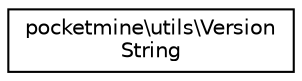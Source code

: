 digraph "Graphical Class Hierarchy"
{
 // INTERACTIVE_SVG=YES
 // LATEX_PDF_SIZE
  edge [fontname="Helvetica",fontsize="10",labelfontname="Helvetica",labelfontsize="10"];
  node [fontname="Helvetica",fontsize="10",shape=record];
  rankdir="LR";
  Node0 [label="pocketmine\\utils\\Version\lString",height=0.2,width=0.4,color="black", fillcolor="white", style="filled",URL="$df/d22/classpocketmine_1_1utils_1_1_version_string.html",tooltip=" "];
}
